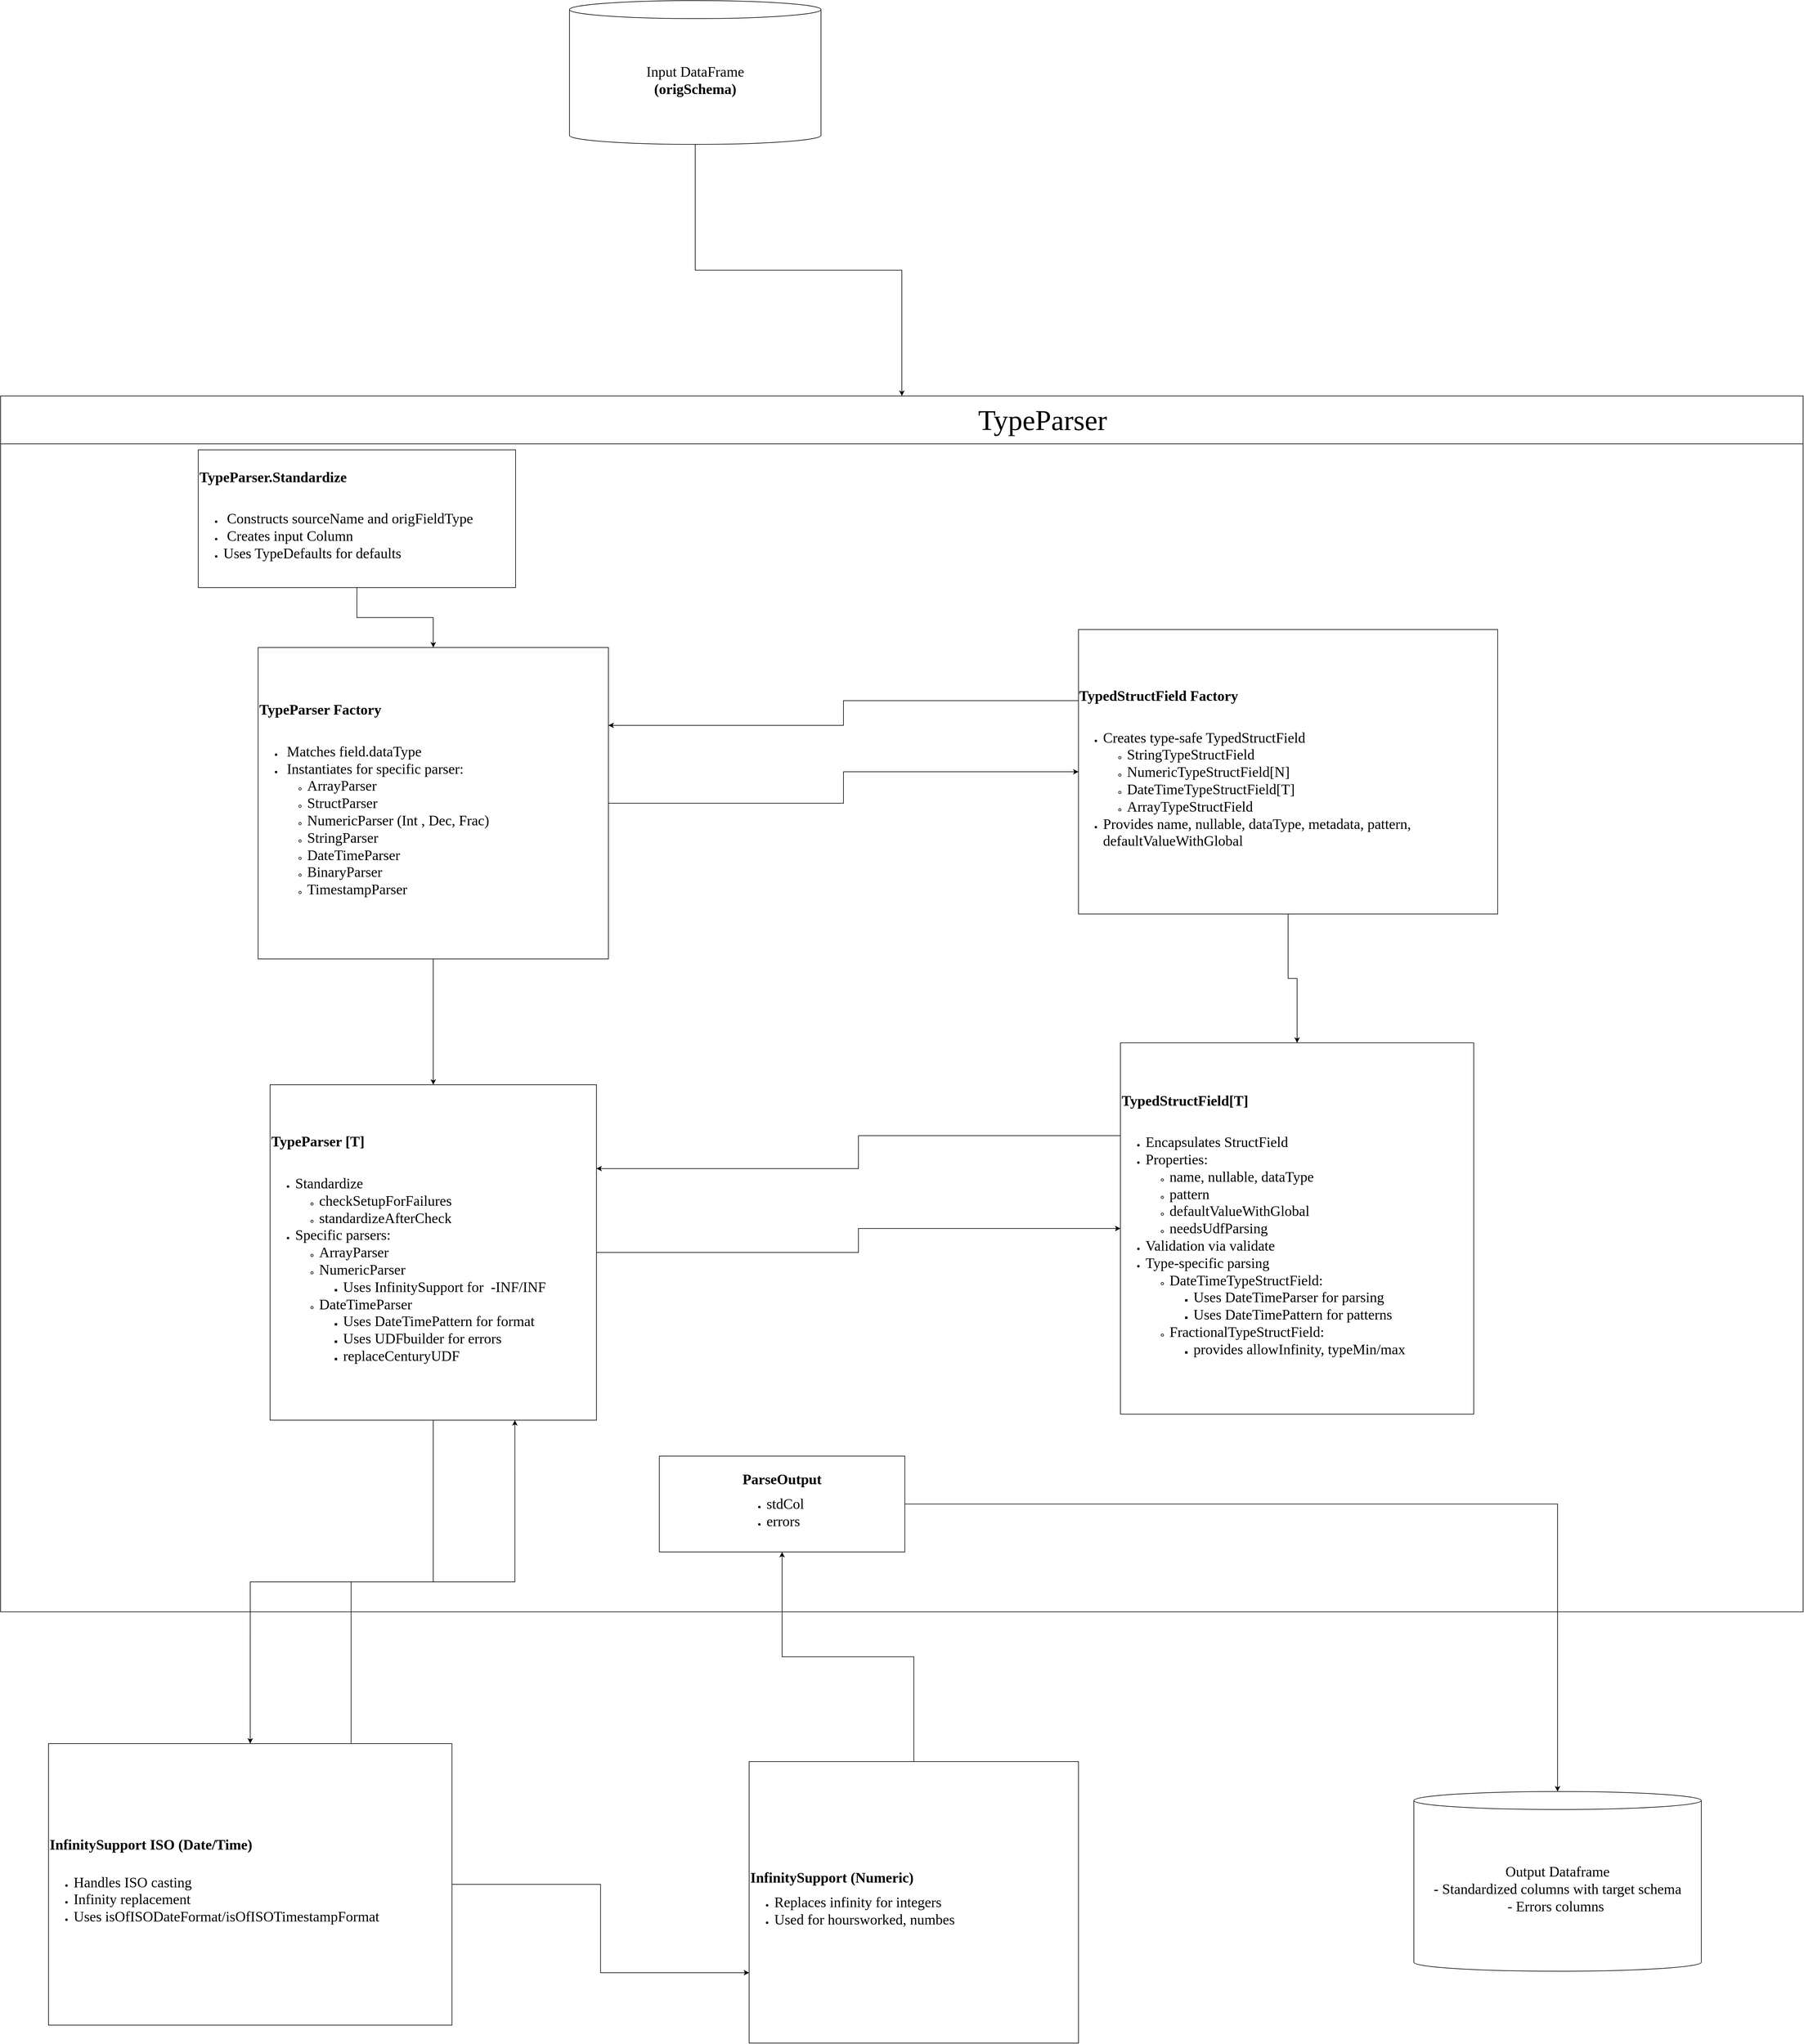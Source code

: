 <mxfile version="28.1.2" pages="2">
  <diagram name="Page-1" id="6133507b-19e7-1e82-6fc7-422aa6c4b21f">
    <mxGraphModel dx="3203" dy="4108" grid="1" gridSize="10" guides="1" tooltips="1" connect="1" arrows="1" fold="1" page="1" pageScale="1" pageWidth="1100" pageHeight="850" background="none" math="0" shadow="0">
      <root>
        <mxCell id="0" />
        <mxCell id="1" parent="0" />
        <mxCell id="WYGD5b2Uk_TGd4W03XPv-43" style="edgeStyle=orthogonalEdgeStyle;rounded=0;orthogonalLoop=1;jettySize=auto;html=1;entryX=0.5;entryY=0;entryDx=0;entryDy=0;" parent="1" source="WYGD5b2Uk_TGd4W03XPv-1" target="WYGD5b2Uk_TGd4W03XPv-29" edge="1">
          <mxGeometry relative="1" as="geometry" />
        </mxCell>
        <mxCell id="WYGD5b2Uk_TGd4W03XPv-1" value="&lt;font style=&quot;font-size: 24px;&quot; face=&quot;Times New Roman&quot;&gt;Input DataFrame&lt;/font&gt;&lt;div&gt;&lt;b&gt;&lt;font style=&quot;font-size: 24px;&quot; face=&quot;Times New Roman&quot;&gt;(origSchema)&lt;/font&gt;&lt;/b&gt;&lt;/div&gt;" style="shape=cylinder3;whiteSpace=wrap;html=1;boundedLbl=1;backgroundOutline=1;size=15;" parent="1" vertex="1">
          <mxGeometry x="1120" y="-2190" width="420" height="240" as="geometry" />
        </mxCell>
        <mxCell id="WYGD5b2Uk_TGd4W03XPv-29" value="" style="swimlane;startSize=80;" parent="1" vertex="1">
          <mxGeometry x="170" y="-1530" width="3010" height="2030" as="geometry" />
        </mxCell>
        <mxCell id="WYGD5b2Uk_TGd4W03XPv-34" style="edgeStyle=orthogonalEdgeStyle;rounded=0;orthogonalLoop=1;jettySize=auto;html=1;" parent="WYGD5b2Uk_TGd4W03XPv-29" source="WYGD5b2Uk_TGd4W03XPv-30" target="WYGD5b2Uk_TGd4W03XPv-33" edge="1">
          <mxGeometry relative="1" as="geometry" />
        </mxCell>
        <mxCell id="WYGD5b2Uk_TGd4W03XPv-30" value="&lt;div style=&quot;&quot;&gt;&lt;b style=&quot;background-color: transparent; color: light-dark(rgb(0, 0, 0), rgb(255, 255, 255));&quot;&gt;&lt;font style=&quot;font-size: 24px;&quot; face=&quot;Times New Roman&quot;&gt;TypeParser.&lt;font style=&quot;&quot;&gt;Standardize&lt;/font&gt;&lt;/font&gt;&lt;/b&gt;&lt;/div&gt;&lt;div&gt;&lt;span style=&quot;background-color: transparent; color: light-dark(rgb(0, 0, 0), rgb(255, 255, 255));&quot;&gt;&lt;font face=&quot;Times New Roman&quot; style=&quot;font-size: 24px;&quot;&gt;&lt;br&gt;&lt;/font&gt;&lt;/span&gt;&lt;/div&gt;&lt;div&gt;&lt;ul&gt;&lt;li&gt;&lt;span style=&quot;background-color: transparent; color: light-dark(rgb(0, 0, 0), rgb(255, 255, 255));&quot;&gt;&lt;font face=&quot;Times New Roman&quot; style=&quot;font-size: 24px;&quot;&gt;&amp;nbsp;Constructs sourceName and origFieldType&lt;/font&gt;&lt;/span&gt;&lt;/li&gt;&lt;li&gt;&lt;font face=&quot;Times New Roman&quot; style=&quot;font-size: 24px;&quot;&gt;&amp;nbsp;Creates input Column&lt;/font&gt;&lt;/li&gt;&lt;li&gt;&lt;font face=&quot;Times New Roman&quot; style=&quot;font-size: 24px;&quot;&gt;Uses TypeDefaults for defaults&lt;/font&gt;&lt;/li&gt;&lt;/ul&gt;&lt;/div&gt;" style="rounded=0;whiteSpace=wrap;html=1;align=left;" parent="WYGD5b2Uk_TGd4W03XPv-29" vertex="1">
          <mxGeometry x="330" y="90" width="530" height="230" as="geometry" />
        </mxCell>
        <mxCell id="WYGD5b2Uk_TGd4W03XPv-39" style="edgeStyle=orthogonalEdgeStyle;rounded=0;orthogonalLoop=1;jettySize=auto;html=1;entryX=0;entryY=0.5;entryDx=0;entryDy=0;" parent="WYGD5b2Uk_TGd4W03XPv-29" source="WYGD5b2Uk_TGd4W03XPv-33" target="WYGD5b2Uk_TGd4W03XPv-35" edge="1">
          <mxGeometry relative="1" as="geometry" />
        </mxCell>
        <mxCell id="WYGD5b2Uk_TGd4W03XPv-46" style="edgeStyle=orthogonalEdgeStyle;rounded=0;orthogonalLoop=1;jettySize=auto;html=1;entryX=0.5;entryY=0;entryDx=0;entryDy=0;" parent="WYGD5b2Uk_TGd4W03XPv-29" source="WYGD5b2Uk_TGd4W03XPv-33" target="WYGD5b2Uk_TGd4W03XPv-42" edge="1">
          <mxGeometry relative="1" as="geometry" />
        </mxCell>
        <mxCell id="WYGD5b2Uk_TGd4W03XPv-33" value="&lt;div style=&quot;&quot;&gt;&lt;b style=&quot;background-color: transparent; color: light-dark(rgb(0, 0, 0), rgb(255, 255, 255));&quot;&gt;&lt;font style=&quot;font-size: 24px;&quot; face=&quot;Times New Roman&quot;&gt;TypeParser Factory&amp;nbsp;&lt;/font&gt;&lt;/b&gt;&lt;/div&gt;&lt;div&gt;&lt;span style=&quot;background-color: transparent; color: light-dark(rgb(0, 0, 0), rgb(255, 255, 255));&quot;&gt;&lt;font style=&quot;font-size: 24px;&quot; face=&quot;Times New Roman&quot;&gt;&lt;br&gt;&lt;/font&gt;&lt;/span&gt;&lt;/div&gt;&lt;div&gt;&lt;ul&gt;&lt;li style=&quot;&quot;&gt;&lt;span style=&quot;background-color: transparent; color: light-dark(rgb(0, 0, 0), rgb(255, 255, 255));&quot;&gt;&lt;font style=&quot;font-size: 24px;&quot; face=&quot;Times New Roman&quot;&gt;&amp;nbsp;Matches field.dataType&lt;/font&gt;&lt;/span&gt;&lt;/li&gt;&lt;li style=&quot;&quot;&gt;&lt;font face=&quot;Times New Roman&quot; style=&quot;font-size: 24px;&quot;&gt;&amp;nbsp;Instantiates for specific parser:&lt;/font&gt;&lt;/li&gt;&lt;ul&gt;&lt;li style=&quot;&quot;&gt;&lt;font face=&quot;Times New Roman&quot; style=&quot;font-size: 24px;&quot;&gt;ArrayParser&lt;/font&gt;&lt;/li&gt;&lt;li style=&quot;&quot;&gt;&lt;font face=&quot;Times New Roman&quot; style=&quot;font-size: 24px;&quot;&gt;StructParser&lt;/font&gt;&lt;/li&gt;&lt;li style=&quot;&quot;&gt;&lt;font face=&quot;Times New Roman&quot; style=&quot;font-size: 24px;&quot;&gt;NumericParser (Int , Dec, Frac)&lt;/font&gt;&lt;/li&gt;&lt;li style=&quot;&quot;&gt;&lt;font face=&quot;Times New Roman&quot; style=&quot;font-size: 24px;&quot;&gt;StringParser&lt;/font&gt;&lt;/li&gt;&lt;li style=&quot;&quot;&gt;&lt;font face=&quot;Times New Roman&quot; style=&quot;font-size: 24px;&quot;&gt;DateTimeParser&lt;/font&gt;&lt;/li&gt;&lt;li style=&quot;&quot;&gt;&lt;font face=&quot;Times New Roman&quot; style=&quot;font-size: 24px;&quot;&gt;BinaryParser&lt;/font&gt;&lt;/li&gt;&lt;li style=&quot;&quot;&gt;&lt;font face=&quot;Times New Roman&quot; style=&quot;font-size: 24px;&quot;&gt;TimestampParser&lt;/font&gt;&lt;/li&gt;&lt;/ul&gt;&lt;/ul&gt;&lt;/div&gt;" style="rounded=0;whiteSpace=wrap;html=1;align=left;" parent="WYGD5b2Uk_TGd4W03XPv-29" vertex="1">
          <mxGeometry x="430" y="420" width="585" height="520" as="geometry" />
        </mxCell>
        <mxCell id="WYGD5b2Uk_TGd4W03XPv-40" style="edgeStyle=orthogonalEdgeStyle;rounded=0;orthogonalLoop=1;jettySize=auto;html=1;exitX=0;exitY=0.25;exitDx=0;exitDy=0;entryX=1;entryY=0.25;entryDx=0;entryDy=0;" parent="WYGD5b2Uk_TGd4W03XPv-29" source="WYGD5b2Uk_TGd4W03XPv-35" target="WYGD5b2Uk_TGd4W03XPv-33" edge="1">
          <mxGeometry relative="1" as="geometry" />
        </mxCell>
        <mxCell id="WYGD5b2Uk_TGd4W03XPv-44" style="edgeStyle=orthogonalEdgeStyle;rounded=0;orthogonalLoop=1;jettySize=auto;html=1;entryX=0.5;entryY=0;entryDx=0;entryDy=0;" parent="WYGD5b2Uk_TGd4W03XPv-29" source="WYGD5b2Uk_TGd4W03XPv-35" target="WYGD5b2Uk_TGd4W03XPv-41" edge="1">
          <mxGeometry relative="1" as="geometry" />
        </mxCell>
        <mxCell id="WYGD5b2Uk_TGd4W03XPv-35" value="&lt;div style=&quot;text-align: left;&quot;&gt;&lt;b style=&quot;font-family: &amp;quot;Times New Roman&amp;quot;; background-color: transparent; color: light-dark(rgb(0, 0, 0), rgb(255, 255, 255));&quot;&gt;&lt;font style=&quot;font-size: 24px;&quot;&gt;TypedStructField Factory&amp;nbsp;&lt;/font&gt;&lt;/b&gt;&lt;/div&gt;&lt;div&gt;&lt;span style=&quot;font-family: &amp;quot;Times New Roman&amp;quot;; background-color: transparent; color: light-dark(rgb(0, 0, 0), rgb(255, 255, 255));&quot;&gt;&lt;font style=&quot;font-size: 24px;&quot;&gt;&lt;br&gt;&lt;/font&gt;&lt;/span&gt;&lt;/div&gt;&lt;div&gt;&lt;ul&gt;&lt;li style=&quot;text-align: left;&quot;&gt;&lt;span style=&quot;font-family: &amp;quot;Times New Roman&amp;quot;; background-color: transparent; color: light-dark(rgb(0, 0, 0), rgb(255, 255, 255));&quot;&gt;&lt;font style=&quot;font-size: 24px;&quot;&gt;Creates type-safe TypedStructField&lt;/font&gt;&lt;/span&gt;&lt;/li&gt;&lt;ul&gt;&lt;li style=&quot;text-align: left;&quot;&gt;&lt;font style=&quot;font-size: 24px;&quot; face=&quot;Times New Roman&quot;&gt;StringTypeStructField&lt;/font&gt;&lt;/li&gt;&lt;li style=&quot;text-align: left;&quot;&gt;&lt;font style=&quot;font-size: 24px;&quot; face=&quot;Times New Roman&quot;&gt;NumericTypeStructField[N]&lt;/font&gt;&lt;/li&gt;&lt;li style=&quot;text-align: left;&quot;&gt;&lt;font style=&quot;font-size: 24px;&quot; face=&quot;Times New Roman&quot;&gt;DateTimeTypeStructField[T]&lt;/font&gt;&lt;/li&gt;&lt;li style=&quot;text-align: left;&quot;&gt;&lt;font style=&quot;font-size: 24px;&quot; face=&quot;Times New Roman&quot;&gt;ArrayTypeStructField&lt;/font&gt;&lt;/li&gt;&lt;/ul&gt;&lt;li style=&quot;text-align: left;&quot;&gt;&lt;font face=&quot;Times New Roman&quot; style=&quot;font-size: 24px;&quot;&gt;Provides name, nullable, dataType, metadata, pattern, defaultValueWithGlobal&lt;/font&gt;&lt;/li&gt;&lt;/ul&gt;&lt;/div&gt;" style="rounded=0;whiteSpace=wrap;html=1;" parent="WYGD5b2Uk_TGd4W03XPv-29" vertex="1">
          <mxGeometry x="1800" y="390" width="700" height="475" as="geometry" />
        </mxCell>
        <mxCell id="WYGD5b2Uk_TGd4W03XPv-49" style="edgeStyle=orthogonalEdgeStyle;rounded=0;orthogonalLoop=1;jettySize=auto;html=1;exitX=0;exitY=0.25;exitDx=0;exitDy=0;entryX=1;entryY=0.25;entryDx=0;entryDy=0;" parent="WYGD5b2Uk_TGd4W03XPv-29" source="WYGD5b2Uk_TGd4W03XPv-41" target="WYGD5b2Uk_TGd4W03XPv-42" edge="1">
          <mxGeometry relative="1" as="geometry" />
        </mxCell>
        <mxCell id="WYGD5b2Uk_TGd4W03XPv-41" value="&lt;div style=&quot;&quot;&gt;&lt;b style=&quot;background-color: transparent; color: light-dark(rgb(0, 0, 0), rgb(255, 255, 255));&quot;&gt;&lt;font face=&quot;Times New Roman&quot; style=&quot;font-size: 24px;&quot;&gt;TypedStructField[T]&lt;/font&gt;&lt;/b&gt;&lt;/div&gt;&lt;div&gt;&lt;span style=&quot;background-color: transparent; color: light-dark(rgb(0, 0, 0), rgb(255, 255, 255));&quot;&gt;&lt;font face=&quot;Times New Roman&quot; style=&quot;font-size: 24px;&quot;&gt;&lt;br&gt;&lt;/font&gt;&lt;/span&gt;&lt;/div&gt;&lt;div&gt;&lt;ul&gt;&lt;li style=&quot;&quot;&gt;&lt;span style=&quot;background-color: transparent; color: light-dark(rgb(0, 0, 0), rgb(255, 255, 255));&quot;&gt;&lt;font style=&quot;font-size: 24px;&quot; face=&quot;Times New Roman&quot;&gt;Encapsulates StructField&lt;/font&gt;&lt;/span&gt;&lt;/li&gt;&lt;li style=&quot;&quot;&gt;&lt;span style=&quot;background-color: transparent; color: light-dark(rgb(0, 0, 0), rgb(255, 255, 255));&quot;&gt;&lt;font style=&quot;font-size: 24px;&quot; face=&quot;Times New Roman&quot;&gt;Properties:&lt;/font&gt;&lt;/span&gt;&lt;/li&gt;&lt;ul&gt;&lt;li&gt;&lt;font face=&quot;Times New Roman&quot; style=&quot;font-size: 24px;&quot;&gt;name, nullable, dataType&lt;/font&gt;&lt;/li&gt;&lt;li&gt;&lt;font face=&quot;Times New Roman&quot; style=&quot;font-size: 24px;&quot;&gt;pattern&lt;/font&gt;&lt;/li&gt;&lt;li&gt;&lt;font style=&quot;font-size: 24px;&quot; face=&quot;Times New Roman&quot;&gt;defaultValueWithGlobal&lt;/font&gt;&lt;/li&gt;&lt;li&gt;&lt;font face=&quot;Times New Roman&quot; style=&quot;font-size: 24px;&quot;&gt;needsUdfParsing&lt;/font&gt;&lt;/li&gt;&lt;/ul&gt;&lt;li&gt;&lt;font face=&quot;Times New Roman&quot; style=&quot;font-size: 24px;&quot;&gt;Validation via validate&amp;nbsp;&lt;/font&gt;&lt;/li&gt;&lt;li&gt;&lt;font face=&quot;Times New Roman&quot; style=&quot;font-size: 24px;&quot;&gt;Type-specific parsing&lt;/font&gt;&lt;/li&gt;&lt;ul&gt;&lt;li&gt;&lt;font face=&quot;Times New Roman&quot; style=&quot;font-size: 24px;&quot;&gt;DateTimeTypeStructField:&lt;/font&gt;&lt;/li&gt;&lt;ul&gt;&lt;li&gt;&lt;font face=&quot;Times New Roman&quot; style=&quot;font-size: 24px;&quot;&gt;Uses DateTimeParser for parsing&lt;/font&gt;&lt;/li&gt;&lt;li&gt;&lt;font face=&quot;Times New Roman&quot; style=&quot;font-size: 24px;&quot;&gt;Uses DateTimePattern for patterns&lt;/font&gt;&lt;/li&gt;&lt;/ul&gt;&lt;li&gt;&lt;font face=&quot;Times New Roman&quot; style=&quot;font-size: 24px;&quot;&gt;FractionalTypeStructField:&lt;/font&gt;&lt;/li&gt;&lt;ul&gt;&lt;li&gt;&lt;font style=&quot;font-size: 24px;&quot; face=&quot;Times New Roman&quot;&gt;provides allowInfinity, typeMin/max&lt;/font&gt;&lt;/li&gt;&lt;/ul&gt;&lt;/ul&gt;&lt;/ul&gt;&lt;/div&gt;" style="rounded=0;whiteSpace=wrap;html=1;align=left;" parent="WYGD5b2Uk_TGd4W03XPv-29" vertex="1">
          <mxGeometry x="1870" y="1080" width="590" height="620" as="geometry" />
        </mxCell>
        <mxCell id="WYGD5b2Uk_TGd4W03XPv-48" style="edgeStyle=orthogonalEdgeStyle;rounded=0;orthogonalLoop=1;jettySize=auto;html=1;entryX=0;entryY=0.5;entryDx=0;entryDy=0;" parent="WYGD5b2Uk_TGd4W03XPv-29" source="WYGD5b2Uk_TGd4W03XPv-42" target="WYGD5b2Uk_TGd4W03XPv-41" edge="1">
          <mxGeometry relative="1" as="geometry" />
        </mxCell>
        <mxCell id="WYGD5b2Uk_TGd4W03XPv-42" value="&lt;div style=&quot;&quot;&gt;&lt;b style=&quot;background-color: transparent; color: light-dark(rgb(0, 0, 0), rgb(255, 255, 255));&quot;&gt;&lt;font style=&quot;font-size: 24px;&quot; face=&quot;Times New Roman&quot;&gt;TypeParser [T]&lt;/font&gt;&lt;/b&gt;&lt;/div&gt;&lt;div&gt;&lt;span style=&quot;background-color: transparent; color: light-dark(rgb(0, 0, 0), rgb(255, 255, 255));&quot;&gt;&lt;font style=&quot;font-size: 24px;&quot; face=&quot;Times New Roman&quot;&gt;&lt;br&gt;&lt;/font&gt;&lt;/span&gt;&lt;/div&gt;&lt;div&gt;&lt;ul&gt;&lt;li style=&quot;&quot;&gt;&lt;span style=&quot;background-color: transparent; color: light-dark(rgb(0, 0, 0), rgb(255, 255, 255));&quot;&gt;&lt;font style=&quot;font-size: 24px;&quot; face=&quot;Times New Roman&quot;&gt;Standardize&lt;/font&gt;&lt;/span&gt;&lt;/li&gt;&lt;ul&gt;&lt;li style=&quot;&quot;&gt;&lt;font style=&quot;font-size: 24px;&quot; face=&quot;Times New Roman&quot;&gt;checkSetupForFailures&lt;/font&gt;&lt;/li&gt;&lt;li style=&quot;&quot;&gt;&lt;font style=&quot;font-size: 24px;&quot; face=&quot;Times New Roman&quot;&gt;standardizeAfterCheck&lt;/font&gt;&lt;/li&gt;&lt;/ul&gt;&lt;li style=&quot;&quot;&gt;&lt;font style=&quot;font-size: 24px;&quot; face=&quot;Times New Roman&quot;&gt;Specific parsers:&lt;/font&gt;&lt;/li&gt;&lt;ul&gt;&lt;li style=&quot;&quot;&gt;&lt;span style=&quot;background-color: transparent; color: light-dark(rgb(0, 0, 0), rgb(255, 255, 255));&quot;&gt;&lt;font style=&quot;font-size: 24px;&quot; face=&quot;Times New Roman&quot;&gt;ArrayParser&lt;/font&gt;&lt;/span&gt;&lt;/li&gt;&lt;li style=&quot;&quot;&gt;&lt;span style=&quot;background-color: transparent; color: light-dark(rgb(0, 0, 0), rgb(255, 255, 255));&quot;&gt;&lt;font style=&quot;font-size: 24px;&quot; face=&quot;Times New Roman&quot;&gt;NumericParser&lt;/font&gt;&lt;/span&gt;&lt;/li&gt;&lt;ul&gt;&lt;li style=&quot;&quot;&gt;&lt;span style=&quot;background-color: transparent; color: light-dark(rgb(0, 0, 0), rgb(255, 255, 255));&quot;&gt;&lt;font style=&quot;font-size: 24px;&quot; face=&quot;Times New Roman&quot;&gt;Uses InfinitySupport for&amp;nbsp; -INF/INF&lt;/font&gt;&lt;/span&gt;&lt;/li&gt;&lt;/ul&gt;&lt;li style=&quot;&quot;&gt;&lt;span style=&quot;background-color: transparent; color: light-dark(rgb(0, 0, 0), rgb(255, 255, 255));&quot;&gt;&lt;font style=&quot;font-size: 24px;&quot; face=&quot;Times New Roman&quot;&gt;DateTimeParser&lt;/font&gt;&lt;/span&gt;&lt;/li&gt;&lt;ul&gt;&lt;li style=&quot;&quot;&gt;&lt;span style=&quot;background-color: transparent; color: light-dark(rgb(0, 0, 0), rgb(255, 255, 255));&quot;&gt;&lt;font style=&quot;font-size: 24px;&quot; face=&quot;Times New Roman&quot;&gt;Uses DateTimePattern for format&lt;/font&gt;&lt;/span&gt;&lt;/li&gt;&lt;li style=&quot;&quot;&gt;&lt;span style=&quot;background-color: transparent; color: light-dark(rgb(0, 0, 0), rgb(255, 255, 255));&quot;&gt;&lt;font style=&quot;font-size: 24px;&quot; face=&quot;Times New Roman&quot;&gt;Uses UDFbuilder for errors&lt;/font&gt;&lt;/span&gt;&lt;/li&gt;&lt;li style=&quot;&quot;&gt;&lt;span style=&quot;background-color: transparent; color: light-dark(rgb(0, 0, 0), rgb(255, 255, 255));&quot;&gt;&lt;font style=&quot;font-size: 24px;&quot; face=&quot;Times New Roman&quot;&gt;replaceCenturyUDF&lt;/font&gt;&lt;/span&gt;&lt;/li&gt;&lt;/ul&gt;&lt;/ul&gt;&lt;/ul&gt;&lt;/div&gt;" style="rounded=0;whiteSpace=wrap;html=1;align=left;" parent="WYGD5b2Uk_TGd4W03XPv-29" vertex="1">
          <mxGeometry x="450" y="1150" width="545" height="560" as="geometry" />
        </mxCell>
        <mxCell id="WYGD5b2Uk_TGd4W03XPv-50" value="&lt;div style=&quot;text-align: left;&quot;&gt;&lt;b style=&quot;background-color: transparent; color: light-dark(rgb(0, 0, 0), rgb(255, 255, 255));&quot;&gt;&lt;font style=&quot;font-size: 24px;&quot; face=&quot;Times New Roman&quot;&gt;ParseOutput&lt;/font&gt;&lt;/b&gt;&lt;/div&gt;&lt;div&gt;&lt;ul&gt;&lt;li style=&quot;text-align: left;&quot;&gt;&lt;span style=&quot;background-color: transparent; color: light-dark(rgb(0, 0, 0), rgb(255, 255, 255));&quot;&gt;&lt;font style=&quot;font-size: 24px;&quot; face=&quot;Times New Roman&quot;&gt;stdCol&lt;/font&gt;&lt;/span&gt;&lt;/li&gt;&lt;li style=&quot;text-align: left;&quot;&gt;&lt;span style=&quot;background-color: transparent; color: light-dark(rgb(0, 0, 0), rgb(255, 255, 255));&quot;&gt;&lt;font style=&quot;font-size: 24px;&quot; face=&quot;Times New Roman&quot;&gt;errors&lt;/font&gt;&lt;/span&gt;&lt;/li&gt;&lt;/ul&gt;&lt;/div&gt;" style="rounded=0;whiteSpace=wrap;html=1;" parent="WYGD5b2Uk_TGd4W03XPv-29" vertex="1">
          <mxGeometry x="1100" y="1770" width="410" height="160" as="geometry" />
        </mxCell>
        <mxCell id="T4gjYxkMo14ecaz2blla-4" value="&lt;font style=&quot;font-size: 48px;&quot; face=&quot;Times New Roman&quot;&gt;TypeParser&lt;/font&gt;" style="text;html=1;align=center;verticalAlign=middle;whiteSpace=wrap;rounded=0;" vertex="1" parent="WYGD5b2Uk_TGd4W03XPv-29">
          <mxGeometry x="1350" width="780" height="80" as="geometry" />
        </mxCell>
        <mxCell id="WYGD5b2Uk_TGd4W03XPv-52" value="&lt;font face=&quot;Times New Roman&quot; style=&quot;font-size: 24px;&quot;&gt;Output Dataframe&lt;/font&gt;&lt;div&gt;&lt;font style=&quot;font-size: 24px;&quot; face=&quot;Times New Roman&quot;&gt;- Standardized columns with target schema&lt;/font&gt;&lt;/div&gt;&lt;div&gt;&lt;font style=&quot;font-size: 24px;&quot; face=&quot;Times New Roman&quot;&gt;- Errors columns&amp;nbsp;&lt;/font&gt;&lt;/div&gt;" style="shape=cylinder3;whiteSpace=wrap;html=1;boundedLbl=1;backgroundOutline=1;size=15;" parent="1" vertex="1">
          <mxGeometry x="2530" y="800" width="480" height="300" as="geometry" />
        </mxCell>
        <mxCell id="WYGD5b2Uk_TGd4W03XPv-54" value="&lt;div style=&quot;&quot;&gt;&lt;b style=&quot;font-family: &amp;quot;Times New Roman&amp;quot;; background-color: transparent; color: light-dark(rgb(0, 0, 0), rgb(255, 255, 255));&quot;&gt;&lt;font style=&quot;font-size: 24px;&quot;&gt;InfinitySupport ISO (Date/Time)&lt;/font&gt;&lt;/b&gt;&lt;/div&gt;&lt;div style=&quot;&quot;&gt;&lt;font style=&quot;font-size: 18px;&quot;&gt;&lt;br&gt;&lt;/font&gt;&lt;/div&gt;&lt;div&gt;&lt;ul&gt;&lt;li style=&quot;&quot;&gt;&lt;font face=&quot;Times New Roman&quot; style=&quot;font-size: 24px;&quot;&gt;Handles ISO casting&amp;nbsp;&lt;/font&gt;&lt;/li&gt;&lt;li style=&quot;&quot;&gt;&lt;font face=&quot;Times New Roman&quot; style=&quot;font-size: 24px;&quot;&gt;Infinity replacement&lt;/font&gt;&lt;/li&gt;&lt;li style=&quot;&quot;&gt;&lt;font style=&quot;font-size: 24px;&quot; face=&quot;Times New Roman&quot;&gt;&lt;font style=&quot;&quot;&gt;Uses isOfISODateFormat/isOfISOTimestampForma&lt;/font&gt;t&lt;/font&gt;&lt;/li&gt;&lt;/ul&gt;&lt;/div&gt;" style="rounded=0;whiteSpace=wrap;html=1;align=left;" parent="1" vertex="1">
          <mxGeometry x="250" y="720" width="673.75" height="470" as="geometry" />
        </mxCell>
        <mxCell id="WYGD5b2Uk_TGd4W03XPv-55" style="edgeStyle=orthogonalEdgeStyle;rounded=0;orthogonalLoop=1;jettySize=auto;html=1;entryX=0.5;entryY=0;entryDx=0;entryDy=0;" parent="1" source="WYGD5b2Uk_TGd4W03XPv-42" target="WYGD5b2Uk_TGd4W03XPv-54" edge="1">
          <mxGeometry relative="1" as="geometry" />
        </mxCell>
        <mxCell id="WYGD5b2Uk_TGd4W03XPv-56" style="edgeStyle=orthogonalEdgeStyle;rounded=0;orthogonalLoop=1;jettySize=auto;html=1;exitX=0.75;exitY=0;exitDx=0;exitDy=0;entryX=0.75;entryY=1;entryDx=0;entryDy=0;" parent="1" source="WYGD5b2Uk_TGd4W03XPv-54" target="WYGD5b2Uk_TGd4W03XPv-42" edge="1">
          <mxGeometry relative="1" as="geometry" />
        </mxCell>
        <mxCell id="T4gjYxkMo14ecaz2blla-2" style="edgeStyle=orthogonalEdgeStyle;rounded=0;orthogonalLoop=1;jettySize=auto;html=1;entryX=0;entryY=0.75;entryDx=0;entryDy=0;" edge="1" parent="1" source="WYGD5b2Uk_TGd4W03XPv-54" target="T4gjYxkMo14ecaz2blla-1">
          <mxGeometry relative="1" as="geometry" />
        </mxCell>
        <mxCell id="T4gjYxkMo14ecaz2blla-5" style="edgeStyle=orthogonalEdgeStyle;rounded=0;orthogonalLoop=1;jettySize=auto;html=1;entryX=0.5;entryY=1;entryDx=0;entryDy=0;" edge="1" parent="1" source="T4gjYxkMo14ecaz2blla-1" target="WYGD5b2Uk_TGd4W03XPv-50">
          <mxGeometry relative="1" as="geometry" />
        </mxCell>
        <mxCell id="T4gjYxkMo14ecaz2blla-1" value="&lt;div style=&quot;&quot;&gt;&lt;b style=&quot;background-color: transparent; color: light-dark(rgb(0, 0, 0), rgb(255, 255, 255));&quot;&gt;&lt;font face=&quot;Times New Roman&quot; style=&quot;font-size: 24px;&quot;&gt;InfinitySupport (Numeric)&lt;/font&gt;&lt;/b&gt;&lt;/div&gt;&lt;div&gt;&lt;ul&gt;&lt;li style=&quot;&quot;&gt;&lt;font style=&quot;font-size: 24px;&quot; face=&quot;Times New Roman&quot;&gt;Replaces infinity for integers&lt;/font&gt;&lt;/li&gt;&lt;li style=&quot;&quot;&gt;&lt;font face=&quot;Times New Roman&quot;&gt;&lt;span style=&quot;font-size: 24px;&quot;&gt;Used for hoursworked, numbes&amp;nbsp;&lt;/span&gt;&lt;/font&gt;&lt;/li&gt;&lt;/ul&gt;&lt;/div&gt;" style="rounded=0;whiteSpace=wrap;html=1;align=left;" vertex="1" parent="1">
          <mxGeometry x="1420" y="750" width="550" height="470" as="geometry" />
        </mxCell>
        <mxCell id="T4gjYxkMo14ecaz2blla-6" style="edgeStyle=orthogonalEdgeStyle;rounded=0;orthogonalLoop=1;jettySize=auto;html=1;exitX=1;exitY=0.5;exitDx=0;exitDy=0;entryX=0.5;entryY=0;entryDx=0;entryDy=0;entryPerimeter=0;" edge="1" parent="1" source="WYGD5b2Uk_TGd4W03XPv-50" target="WYGD5b2Uk_TGd4W03XPv-52">
          <mxGeometry relative="1" as="geometry" />
        </mxCell>
      </root>
    </mxGraphModel>
  </diagram>
  <diagram id="LREEzGDWNSvEOjcS-pur" name="Page-2">
    <mxGraphModel dx="1290" dy="618" grid="1" gridSize="10" guides="1" tooltips="1" connect="1" arrows="1" fold="1" page="1" pageScale="1" pageWidth="850" pageHeight="1100" math="0" shadow="0">
      <root>
        <mxCell id="0" />
        <mxCell id="1" parent="0" />
      </root>
    </mxGraphModel>
  </diagram>
</mxfile>
